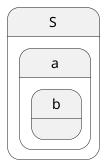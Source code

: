 {
  "sha1": "52dcnbcx9neefdsdg0xfaiglllvu89n",
  "insertion": {
    "when": "2024-11-19T12:22:17.380Z",
    "url": "https://github.com/plantuml/plantuml/issues/1550",
    "user": "plantuml@gmail.com"
  }
}
@startuml
state S [[{S}]] {
   state a [[{a}]] {
      state b 
   } 
} 
@enduml
